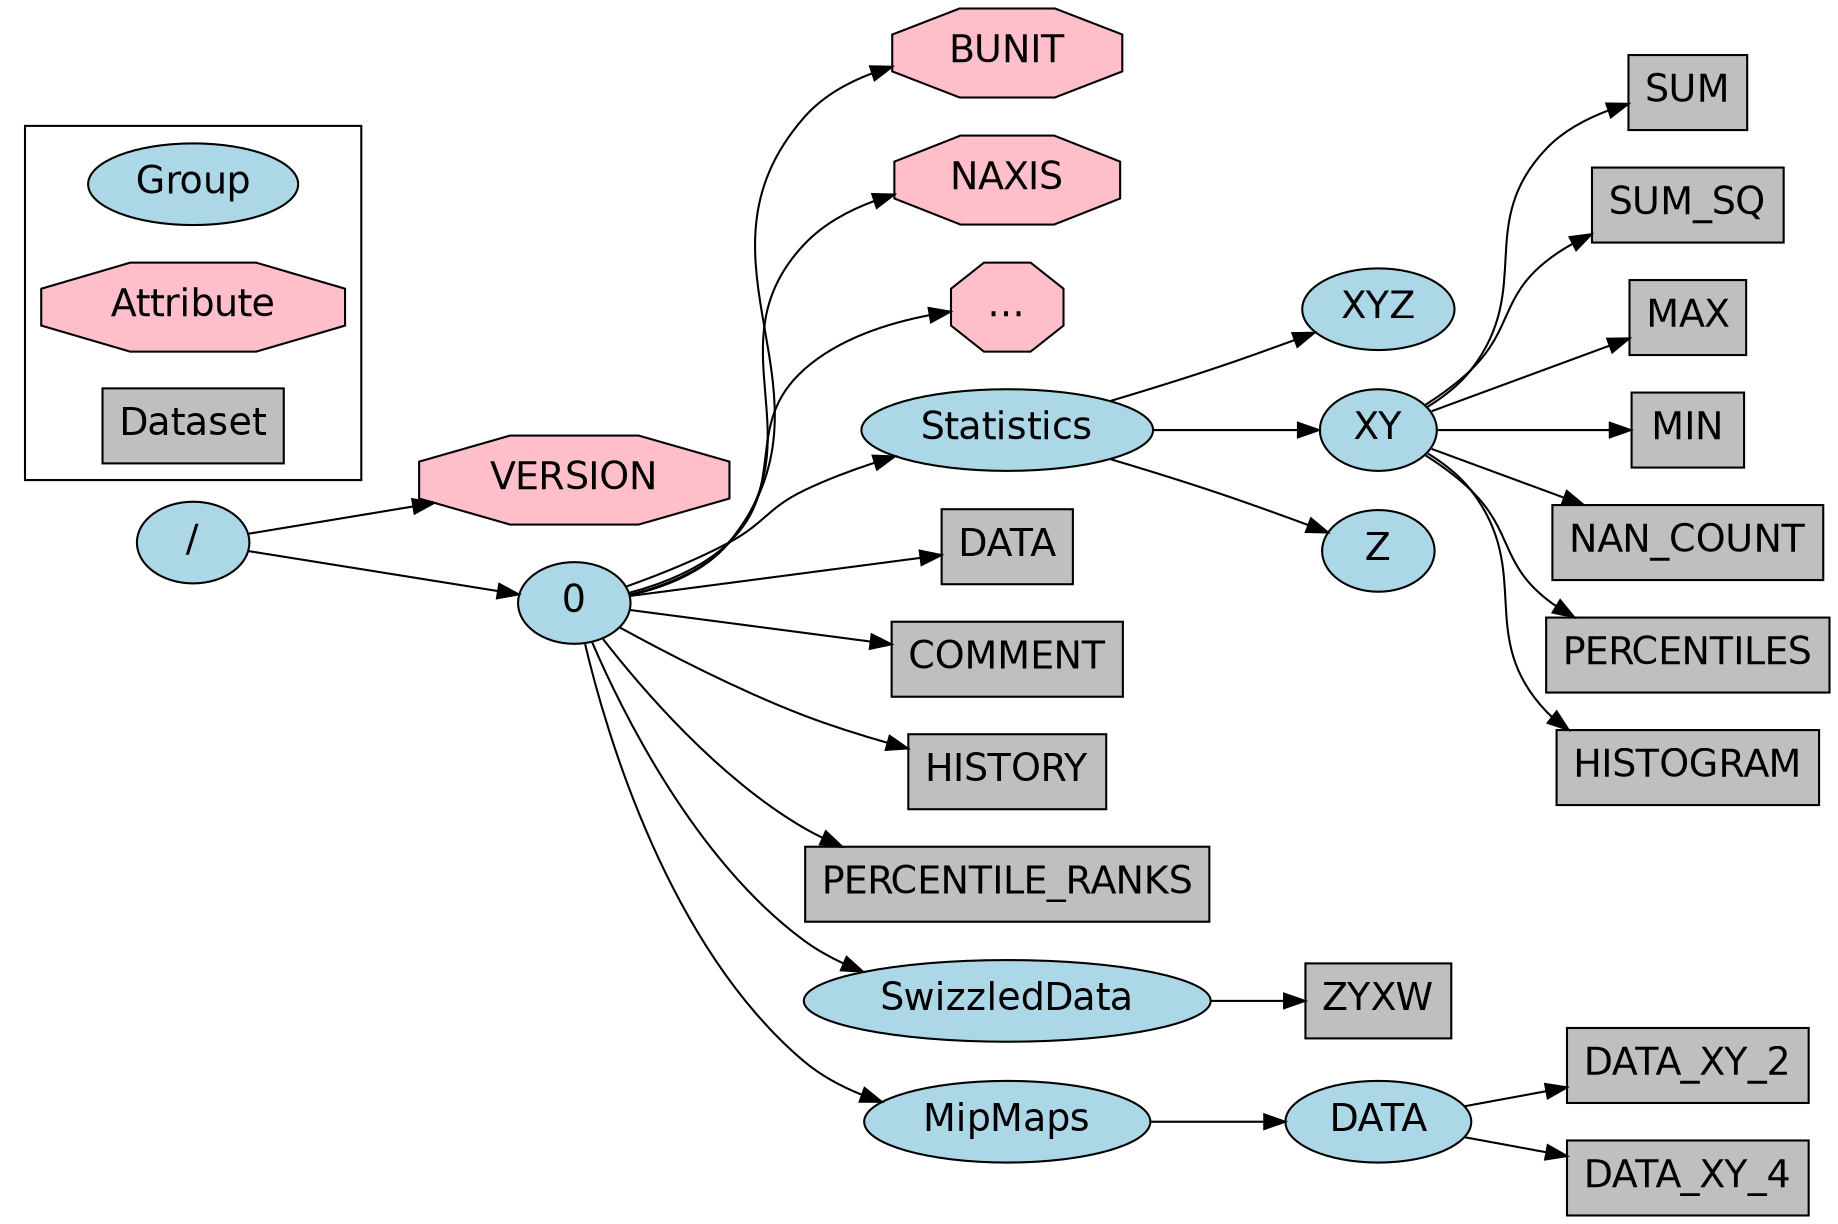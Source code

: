 digraph {
    rankdir=LR
    ordering=out
    concentrate=true
    
    node [fontname="DejaVuSans" fontsize=18];
    edge [fontname="DejaVuSans" fontsize=18];
    
    node [style=filled fillcolor="#abd7e6"]
    file [label="/"]
    0
    SwizzledData
    MipMaps
    mmDATA [label="DATA"]
    Statistics
    XY
    Z
    XYZ
    Group
    
    node [shape=octagon fillcolor="#ffbfca"]
    VERSION
    BUNIT
    NAXIS
    other_attrs [label="..."]
    Attribute
    
    node [shape=box fillcolor="#bfbfbf"]
    DATA
    COMMENT
    HISTORY
    PERCENTILE_RANKS
    ZYXW
    DATA_XY_2
    DATA_XY_4
    SUM
    SUM_SQ
    MAX
    MIN
    NAN_COUNT
    PERCENTILES
    HISTOGRAM
    Dataset

    file -> VERSION
    file -> 0
    
    0 -> BUNIT
    0 -> NAXIS
    0 -> other_attrs
    
    0 -> Statistics
    Statistics -> XYZ
    Statistics -> XY
    XY -> SUM
    XY -> SUM_SQ
    XY -> MAX
    XY -> MIN
    XY -> NAN_COUNT
    XY -> PERCENTILES
    XY -> HISTOGRAM
    Statistics -> Z
    
    0 -> DATA
    
    0 -> COMMENT
    0 -> HISTORY
    0 -> PERCENTILE_RANKS
    
    0 -> SwizzledData
    SwizzledData -> ZYXW
    
    0 -> MipMaps
    MipMaps -> mmDATA
    mmDATA -> DATA_XY_2
    mmDATA -> DATA_XY_4
    
    subgraph cluster_legend {
        Group
        Attribute
        Dataset
    }
}
